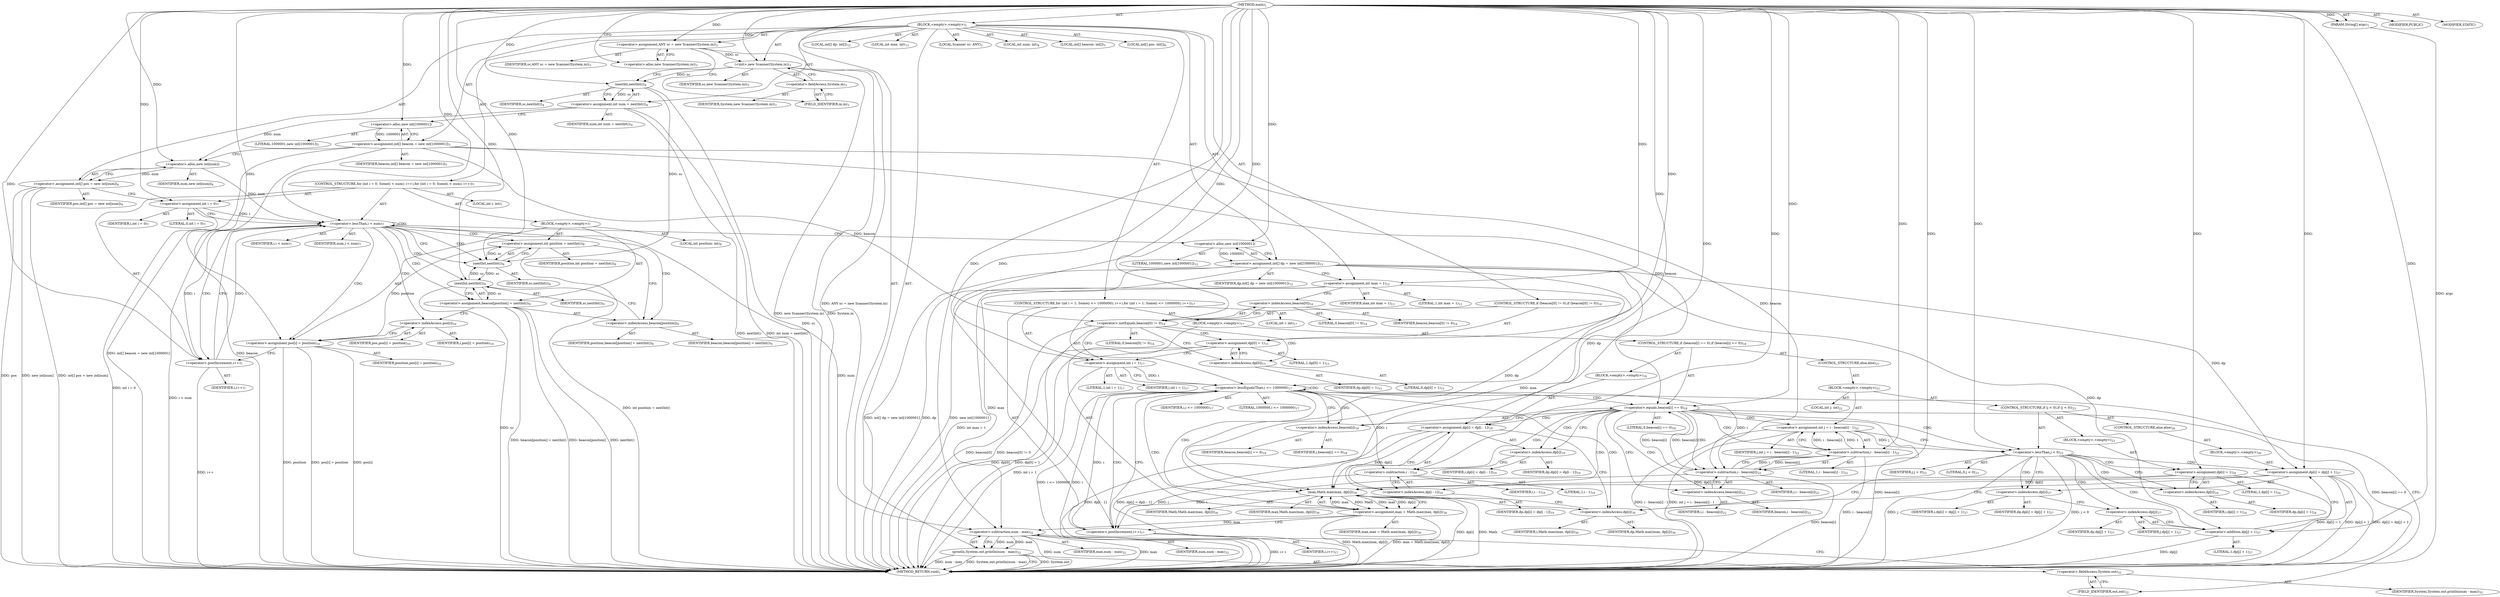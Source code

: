 digraph "main" {  
"19" [label = <(METHOD,main)<SUB>1</SUB>> ]
"20" [label = <(PARAM,String[] args)<SUB>1</SUB>> ]
"21" [label = <(BLOCK,&lt;empty&gt;,&lt;empty&gt;)<SUB>1</SUB>> ]
"4" [label = <(LOCAL,Scanner sc: ANY)<SUB>3</SUB>> ]
"22" [label = <(&lt;operator&gt;.assignment,ANY sc = new Scanner(System.in))<SUB>3</SUB>> ]
"23" [label = <(IDENTIFIER,sc,ANY sc = new Scanner(System.in))<SUB>3</SUB>> ]
"24" [label = <(&lt;operator&gt;.alloc,new Scanner(System.in))<SUB>3</SUB>> ]
"25" [label = <(&lt;init&gt;,new Scanner(System.in))<SUB>3</SUB>> ]
"3" [label = <(IDENTIFIER,sc,new Scanner(System.in))<SUB>3</SUB>> ]
"26" [label = <(&lt;operator&gt;.fieldAccess,System.in)<SUB>3</SUB>> ]
"27" [label = <(IDENTIFIER,System,new Scanner(System.in))<SUB>3</SUB>> ]
"28" [label = <(FIELD_IDENTIFIER,in,in)<SUB>3</SUB>> ]
"29" [label = <(LOCAL,int num: int)<SUB>4</SUB>> ]
"30" [label = <(&lt;operator&gt;.assignment,int num = nextInt())<SUB>4</SUB>> ]
"31" [label = <(IDENTIFIER,num,int num = nextInt())<SUB>4</SUB>> ]
"32" [label = <(nextInt,nextInt())<SUB>4</SUB>> ]
"33" [label = <(IDENTIFIER,sc,nextInt())<SUB>4</SUB>> ]
"34" [label = <(LOCAL,int[] beacon: int[])<SUB>5</SUB>> ]
"35" [label = <(&lt;operator&gt;.assignment,int[] beacon = new int[1000001])<SUB>5</SUB>> ]
"36" [label = <(IDENTIFIER,beacon,int[] beacon = new int[1000001])<SUB>5</SUB>> ]
"37" [label = <(&lt;operator&gt;.alloc,new int[1000001])> ]
"38" [label = <(LITERAL,1000001,new int[1000001])<SUB>5</SUB>> ]
"39" [label = <(LOCAL,int[] pos: int[])<SUB>6</SUB>> ]
"40" [label = <(&lt;operator&gt;.assignment,int[] pos = new int[num])<SUB>6</SUB>> ]
"41" [label = <(IDENTIFIER,pos,int[] pos = new int[num])<SUB>6</SUB>> ]
"42" [label = <(&lt;operator&gt;.alloc,new int[num])> ]
"43" [label = <(IDENTIFIER,num,new int[num])<SUB>6</SUB>> ]
"44" [label = <(CONTROL_STRUCTURE,for (int i = 0; Some(i &lt; num); i++),for (int i = 0; Some(i &lt; num); i++))<SUB>7</SUB>> ]
"45" [label = <(LOCAL,int i: int)<SUB>7</SUB>> ]
"46" [label = <(&lt;operator&gt;.assignment,int i = 0)<SUB>7</SUB>> ]
"47" [label = <(IDENTIFIER,i,int i = 0)<SUB>7</SUB>> ]
"48" [label = <(LITERAL,0,int i = 0)<SUB>7</SUB>> ]
"49" [label = <(&lt;operator&gt;.lessThan,i &lt; num)<SUB>7</SUB>> ]
"50" [label = <(IDENTIFIER,i,i &lt; num)<SUB>7</SUB>> ]
"51" [label = <(IDENTIFIER,num,i &lt; num)<SUB>7</SUB>> ]
"52" [label = <(&lt;operator&gt;.postIncrement,i++)<SUB>7</SUB>> ]
"53" [label = <(IDENTIFIER,i,i++)<SUB>7</SUB>> ]
"54" [label = <(BLOCK,&lt;empty&gt;,&lt;empty&gt;)<SUB>7</SUB>> ]
"55" [label = <(LOCAL,int position: int)<SUB>8</SUB>> ]
"56" [label = <(&lt;operator&gt;.assignment,int position = nextInt())<SUB>8</SUB>> ]
"57" [label = <(IDENTIFIER,position,int position = nextInt())<SUB>8</SUB>> ]
"58" [label = <(nextInt,nextInt())<SUB>8</SUB>> ]
"59" [label = <(IDENTIFIER,sc,nextInt())<SUB>8</SUB>> ]
"60" [label = <(&lt;operator&gt;.assignment,beacon[position] = nextInt())<SUB>9</SUB>> ]
"61" [label = <(&lt;operator&gt;.indexAccess,beacon[position])<SUB>9</SUB>> ]
"62" [label = <(IDENTIFIER,beacon,beacon[position] = nextInt())<SUB>9</SUB>> ]
"63" [label = <(IDENTIFIER,position,beacon[position] = nextInt())<SUB>9</SUB>> ]
"64" [label = <(nextInt,nextInt())<SUB>9</SUB>> ]
"65" [label = <(IDENTIFIER,sc,nextInt())<SUB>9</SUB>> ]
"66" [label = <(&lt;operator&gt;.assignment,pos[i] = position)<SUB>10</SUB>> ]
"67" [label = <(&lt;operator&gt;.indexAccess,pos[i])<SUB>10</SUB>> ]
"68" [label = <(IDENTIFIER,pos,pos[i] = position)<SUB>10</SUB>> ]
"69" [label = <(IDENTIFIER,i,pos[i] = position)<SUB>10</SUB>> ]
"70" [label = <(IDENTIFIER,position,pos[i] = position)<SUB>10</SUB>> ]
"71" [label = <(LOCAL,int[] dp: int[])<SUB>12</SUB>> ]
"72" [label = <(&lt;operator&gt;.assignment,int[] dp = new int[1000001])<SUB>12</SUB>> ]
"73" [label = <(IDENTIFIER,dp,int[] dp = new int[1000001])<SUB>12</SUB>> ]
"74" [label = <(&lt;operator&gt;.alloc,new int[1000001])> ]
"75" [label = <(LITERAL,1000001,new int[1000001])<SUB>12</SUB>> ]
"76" [label = <(LOCAL,int max: int)<SUB>13</SUB>> ]
"77" [label = <(&lt;operator&gt;.assignment,int max = 1)<SUB>13</SUB>> ]
"78" [label = <(IDENTIFIER,max,int max = 1)<SUB>13</SUB>> ]
"79" [label = <(LITERAL,1,int max = 1)<SUB>13</SUB>> ]
"80" [label = <(CONTROL_STRUCTURE,if (beacon[0] != 0),if (beacon[0] != 0))<SUB>14</SUB>> ]
"81" [label = <(&lt;operator&gt;.notEquals,beacon[0] != 0)<SUB>14</SUB>> ]
"82" [label = <(&lt;operator&gt;.indexAccess,beacon[0])<SUB>14</SUB>> ]
"83" [label = <(IDENTIFIER,beacon,beacon[0] != 0)<SUB>14</SUB>> ]
"84" [label = <(LITERAL,0,beacon[0] != 0)<SUB>14</SUB>> ]
"85" [label = <(LITERAL,0,beacon[0] != 0)<SUB>14</SUB>> ]
"86" [label = <(&lt;operator&gt;.assignment,dp[0] = 1)<SUB>15</SUB>> ]
"87" [label = <(&lt;operator&gt;.indexAccess,dp[0])<SUB>15</SUB>> ]
"88" [label = <(IDENTIFIER,dp,dp[0] = 1)<SUB>15</SUB>> ]
"89" [label = <(LITERAL,0,dp[0] = 1)<SUB>15</SUB>> ]
"90" [label = <(LITERAL,1,dp[0] = 1)<SUB>15</SUB>> ]
"91" [label = <(CONTROL_STRUCTURE,for (int i = 1; Some(i &lt;= 1000000); i++),for (int i = 1; Some(i &lt;= 1000000); i++))<SUB>17</SUB>> ]
"92" [label = <(LOCAL,int i: int)<SUB>17</SUB>> ]
"93" [label = <(&lt;operator&gt;.assignment,int i = 1)<SUB>17</SUB>> ]
"94" [label = <(IDENTIFIER,i,int i = 1)<SUB>17</SUB>> ]
"95" [label = <(LITERAL,1,int i = 1)<SUB>17</SUB>> ]
"96" [label = <(&lt;operator&gt;.lessEqualsThan,i &lt;= 1000000)<SUB>17</SUB>> ]
"97" [label = <(IDENTIFIER,i,i &lt;= 1000000)<SUB>17</SUB>> ]
"98" [label = <(LITERAL,1000000,i &lt;= 1000000)<SUB>17</SUB>> ]
"99" [label = <(&lt;operator&gt;.postIncrement,i++)<SUB>17</SUB>> ]
"100" [label = <(IDENTIFIER,i,i++)<SUB>17</SUB>> ]
"101" [label = <(BLOCK,&lt;empty&gt;,&lt;empty&gt;)<SUB>17</SUB>> ]
"102" [label = <(CONTROL_STRUCTURE,if (beacon[i] == 0),if (beacon[i] == 0))<SUB>18</SUB>> ]
"103" [label = <(&lt;operator&gt;.equals,beacon[i] == 0)<SUB>18</SUB>> ]
"104" [label = <(&lt;operator&gt;.indexAccess,beacon[i])<SUB>18</SUB>> ]
"105" [label = <(IDENTIFIER,beacon,beacon[i] == 0)<SUB>18</SUB>> ]
"106" [label = <(IDENTIFIER,i,beacon[i] == 0)<SUB>18</SUB>> ]
"107" [label = <(LITERAL,0,beacon[i] == 0)<SUB>18</SUB>> ]
"108" [label = <(BLOCK,&lt;empty&gt;,&lt;empty&gt;)<SUB>18</SUB>> ]
"109" [label = <(&lt;operator&gt;.assignment,dp[i] = dp[i - 1])<SUB>19</SUB>> ]
"110" [label = <(&lt;operator&gt;.indexAccess,dp[i])<SUB>19</SUB>> ]
"111" [label = <(IDENTIFIER,dp,dp[i] = dp[i - 1])<SUB>19</SUB>> ]
"112" [label = <(IDENTIFIER,i,dp[i] = dp[i - 1])<SUB>19</SUB>> ]
"113" [label = <(&lt;operator&gt;.indexAccess,dp[i - 1])<SUB>19</SUB>> ]
"114" [label = <(IDENTIFIER,dp,dp[i] = dp[i - 1])<SUB>19</SUB>> ]
"115" [label = <(&lt;operator&gt;.subtraction,i - 1)<SUB>19</SUB>> ]
"116" [label = <(IDENTIFIER,i,i - 1)<SUB>19</SUB>> ]
"117" [label = <(LITERAL,1,i - 1)<SUB>19</SUB>> ]
"118" [label = <(CONTROL_STRUCTURE,else,else)<SUB>21</SUB>> ]
"119" [label = <(BLOCK,&lt;empty&gt;,&lt;empty&gt;)<SUB>21</SUB>> ]
"120" [label = <(LOCAL,int j: int)<SUB>22</SUB>> ]
"121" [label = <(&lt;operator&gt;.assignment,int j = i - beacon[i] - 1)<SUB>22</SUB>> ]
"122" [label = <(IDENTIFIER,j,int j = i - beacon[i] - 1)<SUB>22</SUB>> ]
"123" [label = <(&lt;operator&gt;.subtraction,i - beacon[i] - 1)<SUB>22</SUB>> ]
"124" [label = <(&lt;operator&gt;.subtraction,i - beacon[i])<SUB>22</SUB>> ]
"125" [label = <(IDENTIFIER,i,i - beacon[i])<SUB>22</SUB>> ]
"126" [label = <(&lt;operator&gt;.indexAccess,beacon[i])<SUB>22</SUB>> ]
"127" [label = <(IDENTIFIER,beacon,i - beacon[i])<SUB>22</SUB>> ]
"128" [label = <(IDENTIFIER,i,i - beacon[i])<SUB>22</SUB>> ]
"129" [label = <(LITERAL,1,i - beacon[i] - 1)<SUB>22</SUB>> ]
"130" [label = <(CONTROL_STRUCTURE,if (j &lt; 0),if (j &lt; 0))<SUB>23</SUB>> ]
"131" [label = <(&lt;operator&gt;.lessThan,j &lt; 0)<SUB>23</SUB>> ]
"132" [label = <(IDENTIFIER,j,j &lt; 0)<SUB>23</SUB>> ]
"133" [label = <(LITERAL,0,j &lt; 0)<SUB>23</SUB>> ]
"134" [label = <(BLOCK,&lt;empty&gt;,&lt;empty&gt;)<SUB>23</SUB>> ]
"135" [label = <(&lt;operator&gt;.assignment,dp[i] = 1)<SUB>24</SUB>> ]
"136" [label = <(&lt;operator&gt;.indexAccess,dp[i])<SUB>24</SUB>> ]
"137" [label = <(IDENTIFIER,dp,dp[i] = 1)<SUB>24</SUB>> ]
"138" [label = <(IDENTIFIER,i,dp[i] = 1)<SUB>24</SUB>> ]
"139" [label = <(LITERAL,1,dp[i] = 1)<SUB>24</SUB>> ]
"140" [label = <(CONTROL_STRUCTURE,else,else)<SUB>26</SUB>> ]
"141" [label = <(BLOCK,&lt;empty&gt;,&lt;empty&gt;)<SUB>26</SUB>> ]
"142" [label = <(&lt;operator&gt;.assignment,dp[i] = dp[j] + 1)<SUB>27</SUB>> ]
"143" [label = <(&lt;operator&gt;.indexAccess,dp[i])<SUB>27</SUB>> ]
"144" [label = <(IDENTIFIER,dp,dp[i] = dp[j] + 1)<SUB>27</SUB>> ]
"145" [label = <(IDENTIFIER,i,dp[i] = dp[j] + 1)<SUB>27</SUB>> ]
"146" [label = <(&lt;operator&gt;.addition,dp[j] + 1)<SUB>27</SUB>> ]
"147" [label = <(&lt;operator&gt;.indexAccess,dp[j])<SUB>27</SUB>> ]
"148" [label = <(IDENTIFIER,dp,dp[j] + 1)<SUB>27</SUB>> ]
"149" [label = <(IDENTIFIER,j,dp[j] + 1)<SUB>27</SUB>> ]
"150" [label = <(LITERAL,1,dp[j] + 1)<SUB>27</SUB>> ]
"151" [label = <(&lt;operator&gt;.assignment,max = Math.max(max, dp[i]))<SUB>30</SUB>> ]
"152" [label = <(IDENTIFIER,max,max = Math.max(max, dp[i]))<SUB>30</SUB>> ]
"153" [label = <(max,Math.max(max, dp[i]))<SUB>30</SUB>> ]
"154" [label = <(IDENTIFIER,Math,Math.max(max, dp[i]))<SUB>30</SUB>> ]
"155" [label = <(IDENTIFIER,max,Math.max(max, dp[i]))<SUB>30</SUB>> ]
"156" [label = <(&lt;operator&gt;.indexAccess,dp[i])<SUB>30</SUB>> ]
"157" [label = <(IDENTIFIER,dp,Math.max(max, dp[i]))<SUB>30</SUB>> ]
"158" [label = <(IDENTIFIER,i,Math.max(max, dp[i]))<SUB>30</SUB>> ]
"159" [label = <(println,System.out.println(num - max))<SUB>32</SUB>> ]
"160" [label = <(&lt;operator&gt;.fieldAccess,System.out)<SUB>32</SUB>> ]
"161" [label = <(IDENTIFIER,System,System.out.println(num - max))<SUB>32</SUB>> ]
"162" [label = <(FIELD_IDENTIFIER,out,out)<SUB>32</SUB>> ]
"163" [label = <(&lt;operator&gt;.subtraction,num - max)<SUB>32</SUB>> ]
"164" [label = <(IDENTIFIER,num,num - max)<SUB>32</SUB>> ]
"165" [label = <(IDENTIFIER,max,num - max)<SUB>32</SUB>> ]
"166" [label = <(MODIFIER,PUBLIC)> ]
"167" [label = <(MODIFIER,STATIC)> ]
"168" [label = <(METHOD_RETURN,void)<SUB>1</SUB>> ]
  "19" -> "20"  [ label = "AST: "] 
  "19" -> "21"  [ label = "AST: "] 
  "19" -> "166"  [ label = "AST: "] 
  "19" -> "167"  [ label = "AST: "] 
  "19" -> "168"  [ label = "AST: "] 
  "21" -> "4"  [ label = "AST: "] 
  "21" -> "22"  [ label = "AST: "] 
  "21" -> "25"  [ label = "AST: "] 
  "21" -> "29"  [ label = "AST: "] 
  "21" -> "30"  [ label = "AST: "] 
  "21" -> "34"  [ label = "AST: "] 
  "21" -> "35"  [ label = "AST: "] 
  "21" -> "39"  [ label = "AST: "] 
  "21" -> "40"  [ label = "AST: "] 
  "21" -> "44"  [ label = "AST: "] 
  "21" -> "71"  [ label = "AST: "] 
  "21" -> "72"  [ label = "AST: "] 
  "21" -> "76"  [ label = "AST: "] 
  "21" -> "77"  [ label = "AST: "] 
  "21" -> "80"  [ label = "AST: "] 
  "21" -> "91"  [ label = "AST: "] 
  "21" -> "159"  [ label = "AST: "] 
  "22" -> "23"  [ label = "AST: "] 
  "22" -> "24"  [ label = "AST: "] 
  "25" -> "3"  [ label = "AST: "] 
  "25" -> "26"  [ label = "AST: "] 
  "26" -> "27"  [ label = "AST: "] 
  "26" -> "28"  [ label = "AST: "] 
  "30" -> "31"  [ label = "AST: "] 
  "30" -> "32"  [ label = "AST: "] 
  "32" -> "33"  [ label = "AST: "] 
  "35" -> "36"  [ label = "AST: "] 
  "35" -> "37"  [ label = "AST: "] 
  "37" -> "38"  [ label = "AST: "] 
  "40" -> "41"  [ label = "AST: "] 
  "40" -> "42"  [ label = "AST: "] 
  "42" -> "43"  [ label = "AST: "] 
  "44" -> "45"  [ label = "AST: "] 
  "44" -> "46"  [ label = "AST: "] 
  "44" -> "49"  [ label = "AST: "] 
  "44" -> "52"  [ label = "AST: "] 
  "44" -> "54"  [ label = "AST: "] 
  "46" -> "47"  [ label = "AST: "] 
  "46" -> "48"  [ label = "AST: "] 
  "49" -> "50"  [ label = "AST: "] 
  "49" -> "51"  [ label = "AST: "] 
  "52" -> "53"  [ label = "AST: "] 
  "54" -> "55"  [ label = "AST: "] 
  "54" -> "56"  [ label = "AST: "] 
  "54" -> "60"  [ label = "AST: "] 
  "54" -> "66"  [ label = "AST: "] 
  "56" -> "57"  [ label = "AST: "] 
  "56" -> "58"  [ label = "AST: "] 
  "58" -> "59"  [ label = "AST: "] 
  "60" -> "61"  [ label = "AST: "] 
  "60" -> "64"  [ label = "AST: "] 
  "61" -> "62"  [ label = "AST: "] 
  "61" -> "63"  [ label = "AST: "] 
  "64" -> "65"  [ label = "AST: "] 
  "66" -> "67"  [ label = "AST: "] 
  "66" -> "70"  [ label = "AST: "] 
  "67" -> "68"  [ label = "AST: "] 
  "67" -> "69"  [ label = "AST: "] 
  "72" -> "73"  [ label = "AST: "] 
  "72" -> "74"  [ label = "AST: "] 
  "74" -> "75"  [ label = "AST: "] 
  "77" -> "78"  [ label = "AST: "] 
  "77" -> "79"  [ label = "AST: "] 
  "80" -> "81"  [ label = "AST: "] 
  "80" -> "86"  [ label = "AST: "] 
  "81" -> "82"  [ label = "AST: "] 
  "81" -> "85"  [ label = "AST: "] 
  "82" -> "83"  [ label = "AST: "] 
  "82" -> "84"  [ label = "AST: "] 
  "86" -> "87"  [ label = "AST: "] 
  "86" -> "90"  [ label = "AST: "] 
  "87" -> "88"  [ label = "AST: "] 
  "87" -> "89"  [ label = "AST: "] 
  "91" -> "92"  [ label = "AST: "] 
  "91" -> "93"  [ label = "AST: "] 
  "91" -> "96"  [ label = "AST: "] 
  "91" -> "99"  [ label = "AST: "] 
  "91" -> "101"  [ label = "AST: "] 
  "93" -> "94"  [ label = "AST: "] 
  "93" -> "95"  [ label = "AST: "] 
  "96" -> "97"  [ label = "AST: "] 
  "96" -> "98"  [ label = "AST: "] 
  "99" -> "100"  [ label = "AST: "] 
  "101" -> "102"  [ label = "AST: "] 
  "101" -> "151"  [ label = "AST: "] 
  "102" -> "103"  [ label = "AST: "] 
  "102" -> "108"  [ label = "AST: "] 
  "102" -> "118"  [ label = "AST: "] 
  "103" -> "104"  [ label = "AST: "] 
  "103" -> "107"  [ label = "AST: "] 
  "104" -> "105"  [ label = "AST: "] 
  "104" -> "106"  [ label = "AST: "] 
  "108" -> "109"  [ label = "AST: "] 
  "109" -> "110"  [ label = "AST: "] 
  "109" -> "113"  [ label = "AST: "] 
  "110" -> "111"  [ label = "AST: "] 
  "110" -> "112"  [ label = "AST: "] 
  "113" -> "114"  [ label = "AST: "] 
  "113" -> "115"  [ label = "AST: "] 
  "115" -> "116"  [ label = "AST: "] 
  "115" -> "117"  [ label = "AST: "] 
  "118" -> "119"  [ label = "AST: "] 
  "119" -> "120"  [ label = "AST: "] 
  "119" -> "121"  [ label = "AST: "] 
  "119" -> "130"  [ label = "AST: "] 
  "121" -> "122"  [ label = "AST: "] 
  "121" -> "123"  [ label = "AST: "] 
  "123" -> "124"  [ label = "AST: "] 
  "123" -> "129"  [ label = "AST: "] 
  "124" -> "125"  [ label = "AST: "] 
  "124" -> "126"  [ label = "AST: "] 
  "126" -> "127"  [ label = "AST: "] 
  "126" -> "128"  [ label = "AST: "] 
  "130" -> "131"  [ label = "AST: "] 
  "130" -> "134"  [ label = "AST: "] 
  "130" -> "140"  [ label = "AST: "] 
  "131" -> "132"  [ label = "AST: "] 
  "131" -> "133"  [ label = "AST: "] 
  "134" -> "135"  [ label = "AST: "] 
  "135" -> "136"  [ label = "AST: "] 
  "135" -> "139"  [ label = "AST: "] 
  "136" -> "137"  [ label = "AST: "] 
  "136" -> "138"  [ label = "AST: "] 
  "140" -> "141"  [ label = "AST: "] 
  "141" -> "142"  [ label = "AST: "] 
  "142" -> "143"  [ label = "AST: "] 
  "142" -> "146"  [ label = "AST: "] 
  "143" -> "144"  [ label = "AST: "] 
  "143" -> "145"  [ label = "AST: "] 
  "146" -> "147"  [ label = "AST: "] 
  "146" -> "150"  [ label = "AST: "] 
  "147" -> "148"  [ label = "AST: "] 
  "147" -> "149"  [ label = "AST: "] 
  "151" -> "152"  [ label = "AST: "] 
  "151" -> "153"  [ label = "AST: "] 
  "153" -> "154"  [ label = "AST: "] 
  "153" -> "155"  [ label = "AST: "] 
  "153" -> "156"  [ label = "AST: "] 
  "156" -> "157"  [ label = "AST: "] 
  "156" -> "158"  [ label = "AST: "] 
  "159" -> "160"  [ label = "AST: "] 
  "159" -> "163"  [ label = "AST: "] 
  "160" -> "161"  [ label = "AST: "] 
  "160" -> "162"  [ label = "AST: "] 
  "163" -> "164"  [ label = "AST: "] 
  "163" -> "165"  [ label = "AST: "] 
  "22" -> "28"  [ label = "CFG: "] 
  "25" -> "32"  [ label = "CFG: "] 
  "30" -> "37"  [ label = "CFG: "] 
  "35" -> "42"  [ label = "CFG: "] 
  "40" -> "46"  [ label = "CFG: "] 
  "72" -> "77"  [ label = "CFG: "] 
  "77" -> "82"  [ label = "CFG: "] 
  "159" -> "168"  [ label = "CFG: "] 
  "24" -> "22"  [ label = "CFG: "] 
  "26" -> "25"  [ label = "CFG: "] 
  "32" -> "30"  [ label = "CFG: "] 
  "37" -> "35"  [ label = "CFG: "] 
  "42" -> "40"  [ label = "CFG: "] 
  "46" -> "49"  [ label = "CFG: "] 
  "49" -> "58"  [ label = "CFG: "] 
  "49" -> "74"  [ label = "CFG: "] 
  "52" -> "49"  [ label = "CFG: "] 
  "74" -> "72"  [ label = "CFG: "] 
  "81" -> "87"  [ label = "CFG: "] 
  "81" -> "93"  [ label = "CFG: "] 
  "86" -> "93"  [ label = "CFG: "] 
  "93" -> "96"  [ label = "CFG: "] 
  "96" -> "104"  [ label = "CFG: "] 
  "96" -> "162"  [ label = "CFG: "] 
  "99" -> "96"  [ label = "CFG: "] 
  "160" -> "163"  [ label = "CFG: "] 
  "163" -> "159"  [ label = "CFG: "] 
  "28" -> "26"  [ label = "CFG: "] 
  "56" -> "61"  [ label = "CFG: "] 
  "60" -> "67"  [ label = "CFG: "] 
  "66" -> "52"  [ label = "CFG: "] 
  "82" -> "81"  [ label = "CFG: "] 
  "87" -> "86"  [ label = "CFG: "] 
  "151" -> "99"  [ label = "CFG: "] 
  "162" -> "160"  [ label = "CFG: "] 
  "58" -> "56"  [ label = "CFG: "] 
  "61" -> "64"  [ label = "CFG: "] 
  "64" -> "60"  [ label = "CFG: "] 
  "67" -> "66"  [ label = "CFG: "] 
  "103" -> "110"  [ label = "CFG: "] 
  "103" -> "126"  [ label = "CFG: "] 
  "153" -> "151"  [ label = "CFG: "] 
  "104" -> "103"  [ label = "CFG: "] 
  "109" -> "156"  [ label = "CFG: "] 
  "156" -> "153"  [ label = "CFG: "] 
  "110" -> "115"  [ label = "CFG: "] 
  "113" -> "109"  [ label = "CFG: "] 
  "121" -> "131"  [ label = "CFG: "] 
  "115" -> "113"  [ label = "CFG: "] 
  "123" -> "121"  [ label = "CFG: "] 
  "131" -> "136"  [ label = "CFG: "] 
  "131" -> "143"  [ label = "CFG: "] 
  "124" -> "123"  [ label = "CFG: "] 
  "135" -> "156"  [ label = "CFG: "] 
  "126" -> "124"  [ label = "CFG: "] 
  "136" -> "135"  [ label = "CFG: "] 
  "142" -> "156"  [ label = "CFG: "] 
  "143" -> "147"  [ label = "CFG: "] 
  "146" -> "142"  [ label = "CFG: "] 
  "147" -> "146"  [ label = "CFG: "] 
  "19" -> "24"  [ label = "CFG: "] 
  "20" -> "168"  [ label = "DDG: args"] 
  "22" -> "168"  [ label = "DDG: ANY sc = new Scanner(System.in)"] 
  "25" -> "168"  [ label = "DDG: System.in"] 
  "25" -> "168"  [ label = "DDG: new Scanner(System.in)"] 
  "32" -> "168"  [ label = "DDG: sc"] 
  "30" -> "168"  [ label = "DDG: nextInt()"] 
  "30" -> "168"  [ label = "DDG: int num = nextInt()"] 
  "35" -> "168"  [ label = "DDG: beacon"] 
  "35" -> "168"  [ label = "DDG: int[] beacon = new int[1000001]"] 
  "40" -> "168"  [ label = "DDG: pos"] 
  "40" -> "168"  [ label = "DDG: new int[num]"] 
  "40" -> "168"  [ label = "DDG: int[] pos = new int[num]"] 
  "46" -> "168"  [ label = "DDG: int i = 0"] 
  "49" -> "168"  [ label = "DDG: i &lt; num"] 
  "72" -> "168"  [ label = "DDG: dp"] 
  "72" -> "168"  [ label = "DDG: new int[1000001]"] 
  "72" -> "168"  [ label = "DDG: int[] dp = new int[1000001]"] 
  "77" -> "168"  [ label = "DDG: int max = 1"] 
  "81" -> "168"  [ label = "DDG: beacon[0]"] 
  "81" -> "168"  [ label = "DDG: beacon[0] != 0"] 
  "86" -> "168"  [ label = "DDG: dp[0]"] 
  "86" -> "168"  [ label = "DDG: dp[0] = 1"] 
  "93" -> "168"  [ label = "DDG: int i = 1"] 
  "96" -> "168"  [ label = "DDG: i"] 
  "96" -> "168"  [ label = "DDG: i &lt;= 1000000"] 
  "159" -> "168"  [ label = "DDG: System.out"] 
  "163" -> "168"  [ label = "DDG: num"] 
  "163" -> "168"  [ label = "DDG: max"] 
  "159" -> "168"  [ label = "DDG: num - max"] 
  "159" -> "168"  [ label = "DDG: System.out.println(num - max)"] 
  "103" -> "168"  [ label = "DDG: beacon[i]"] 
  "103" -> "168"  [ label = "DDG: beacon[i] == 0"] 
  "124" -> "168"  [ label = "DDG: beacon[i]"] 
  "123" -> "168"  [ label = "DDG: i - beacon[i]"] 
  "121" -> "168"  [ label = "DDG: i - beacon[i] - 1"] 
  "121" -> "168"  [ label = "DDG: int j = i - beacon[i] - 1"] 
  "131" -> "168"  [ label = "DDG: j"] 
  "131" -> "168"  [ label = "DDG: j &lt; 0"] 
  "146" -> "168"  [ label = "DDG: dp[j]"] 
  "142" -> "168"  [ label = "DDG: dp[j] + 1"] 
  "142" -> "168"  [ label = "DDG: dp[i] = dp[j] + 1"] 
  "135" -> "168"  [ label = "DDG: dp[i] = 1"] 
  "109" -> "168"  [ label = "DDG: dp[i - 1]"] 
  "109" -> "168"  [ label = "DDG: dp[i] = dp[i - 1]"] 
  "153" -> "168"  [ label = "DDG: dp[i]"] 
  "151" -> "168"  [ label = "DDG: Math.max(max, dp[i])"] 
  "151" -> "168"  [ label = "DDG: max = Math.max(max, dp[i])"] 
  "99" -> "168"  [ label = "DDG: i++"] 
  "56" -> "168"  [ label = "DDG: int position = nextInt()"] 
  "60" -> "168"  [ label = "DDG: beacon[position]"] 
  "64" -> "168"  [ label = "DDG: sc"] 
  "60" -> "168"  [ label = "DDG: nextInt()"] 
  "60" -> "168"  [ label = "DDG: beacon[position] = nextInt()"] 
  "66" -> "168"  [ label = "DDG: pos[i]"] 
  "66" -> "168"  [ label = "DDG: position"] 
  "66" -> "168"  [ label = "DDG: pos[i] = position"] 
  "52" -> "168"  [ label = "DDG: i++"] 
  "153" -> "168"  [ label = "DDG: Math"] 
  "19" -> "20"  [ label = "DDG: "] 
  "19" -> "22"  [ label = "DDG: "] 
  "32" -> "30"  [ label = "DDG: sc"] 
  "37" -> "35"  [ label = "DDG: 1000001"] 
  "42" -> "40"  [ label = "DDG: num"] 
  "74" -> "72"  [ label = "DDG: 1000001"] 
  "19" -> "77"  [ label = "DDG: "] 
  "22" -> "25"  [ label = "DDG: sc"] 
  "19" -> "25"  [ label = "DDG: "] 
  "19" -> "46"  [ label = "DDG: "] 
  "19" -> "86"  [ label = "DDG: "] 
  "19" -> "93"  [ label = "DDG: "] 
  "163" -> "159"  [ label = "DDG: num"] 
  "163" -> "159"  [ label = "DDG: max"] 
  "25" -> "32"  [ label = "DDG: sc"] 
  "19" -> "32"  [ label = "DDG: "] 
  "19" -> "37"  [ label = "DDG: "] 
  "30" -> "42"  [ label = "DDG: num"] 
  "19" -> "42"  [ label = "DDG: "] 
  "46" -> "49"  [ label = "DDG: i"] 
  "52" -> "49"  [ label = "DDG: i"] 
  "19" -> "49"  [ label = "DDG: "] 
  "42" -> "49"  [ label = "DDG: num"] 
  "49" -> "52"  [ label = "DDG: i"] 
  "19" -> "52"  [ label = "DDG: "] 
  "58" -> "56"  [ label = "DDG: sc"] 
  "64" -> "60"  [ label = "DDG: sc"] 
  "56" -> "66"  [ label = "DDG: position"] 
  "19" -> "66"  [ label = "DDG: "] 
  "19" -> "74"  [ label = "DDG: "] 
  "35" -> "81"  [ label = "DDG: beacon"] 
  "19" -> "81"  [ label = "DDG: "] 
  "93" -> "96"  [ label = "DDG: i"] 
  "99" -> "96"  [ label = "DDG: i"] 
  "19" -> "96"  [ label = "DDG: "] 
  "124" -> "99"  [ label = "DDG: i"] 
  "115" -> "99"  [ label = "DDG: i"] 
  "19" -> "99"  [ label = "DDG: "] 
  "153" -> "151"  [ label = "DDG: Math"] 
  "153" -> "151"  [ label = "DDG: max"] 
  "153" -> "151"  [ label = "DDG: dp[i]"] 
  "49" -> "163"  [ label = "DDG: num"] 
  "19" -> "163"  [ label = "DDG: "] 
  "77" -> "163"  [ label = "DDG: max"] 
  "151" -> "163"  [ label = "DDG: max"] 
  "32" -> "58"  [ label = "DDG: sc"] 
  "64" -> "58"  [ label = "DDG: sc"] 
  "19" -> "58"  [ label = "DDG: "] 
  "58" -> "64"  [ label = "DDG: sc"] 
  "19" -> "64"  [ label = "DDG: "] 
  "35" -> "103"  [ label = "DDG: beacon"] 
  "124" -> "103"  [ label = "DDG: beacon[i]"] 
  "19" -> "103"  [ label = "DDG: "] 
  "72" -> "109"  [ label = "DDG: dp"] 
  "19" -> "153"  [ label = "DDG: "] 
  "77" -> "153"  [ label = "DDG: max"] 
  "151" -> "153"  [ label = "DDG: max"] 
  "72" -> "153"  [ label = "DDG: dp"] 
  "142" -> "153"  [ label = "DDG: dp[i]"] 
  "135" -> "153"  [ label = "DDG: dp[i]"] 
  "109" -> "153"  [ label = "DDG: dp[i]"] 
  "123" -> "121"  [ label = "DDG: i - beacon[i]"] 
  "123" -> "121"  [ label = "DDG: 1"] 
  "96" -> "115"  [ label = "DDG: i"] 
  "19" -> "115"  [ label = "DDG: "] 
  "124" -> "123"  [ label = "DDG: i"] 
  "124" -> "123"  [ label = "DDG: beacon[i]"] 
  "19" -> "123"  [ label = "DDG: "] 
  "121" -> "131"  [ label = "DDG: j"] 
  "19" -> "131"  [ label = "DDG: "] 
  "19" -> "135"  [ label = "DDG: "] 
  "96" -> "124"  [ label = "DDG: i"] 
  "19" -> "124"  [ label = "DDG: "] 
  "35" -> "124"  [ label = "DDG: beacon"] 
  "103" -> "124"  [ label = "DDG: beacon[i]"] 
  "72" -> "142"  [ label = "DDG: dp"] 
  "19" -> "142"  [ label = "DDG: "] 
  "72" -> "146"  [ label = "DDG: dp"] 
  "19" -> "146"  [ label = "DDG: "] 
  "49" -> "49"  [ label = "CDG: "] 
  "49" -> "60"  [ label = "CDG: "] 
  "49" -> "64"  [ label = "CDG: "] 
  "49" -> "66"  [ label = "CDG: "] 
  "49" -> "52"  [ label = "CDG: "] 
  "49" -> "56"  [ label = "CDG: "] 
  "49" -> "67"  [ label = "CDG: "] 
  "49" -> "58"  [ label = "CDG: "] 
  "49" -> "61"  [ label = "CDG: "] 
  "81" -> "87"  [ label = "CDG: "] 
  "81" -> "86"  [ label = "CDG: "] 
  "96" -> "96"  [ label = "CDG: "] 
  "96" -> "99"  [ label = "CDG: "] 
  "96" -> "103"  [ label = "CDG: "] 
  "96" -> "151"  [ label = "CDG: "] 
  "96" -> "104"  [ label = "CDG: "] 
  "96" -> "153"  [ label = "CDG: "] 
  "96" -> "156"  [ label = "CDG: "] 
  "103" -> "115"  [ label = "CDG: "] 
  "103" -> "113"  [ label = "CDG: "] 
  "103" -> "131"  [ label = "CDG: "] 
  "103" -> "121"  [ label = "CDG: "] 
  "103" -> "123"  [ label = "CDG: "] 
  "103" -> "126"  [ label = "CDG: "] 
  "103" -> "110"  [ label = "CDG: "] 
  "103" -> "124"  [ label = "CDG: "] 
  "103" -> "109"  [ label = "CDG: "] 
  "131" -> "136"  [ label = "CDG: "] 
  "131" -> "146"  [ label = "CDG: "] 
  "131" -> "142"  [ label = "CDG: "] 
  "131" -> "143"  [ label = "CDG: "] 
  "131" -> "147"  [ label = "CDG: "] 
  "131" -> "135"  [ label = "CDG: "] 
}
